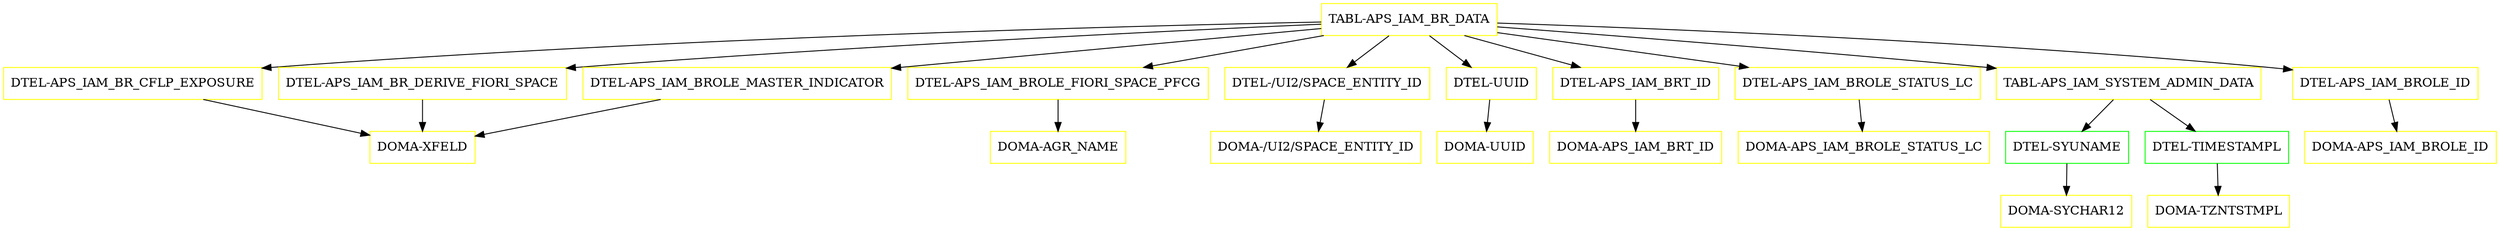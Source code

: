 digraph G {
  "TABL-APS_IAM_BR_DATA" [shape=box,color=yellow];
  "DTEL-APS_IAM_BR_CFLP_EXPOSURE" [shape=box,color=yellow,URL="./DTEL_APS_IAM_BR_CFLP_EXPOSURE.html"];
  "DOMA-XFELD" [shape=box,color=yellow,URL="./DOMA_XFELD.html"];
  "DTEL-APS_IAM_BR_DERIVE_FIORI_SPACE" [shape=box,color=yellow,URL="./DTEL_APS_IAM_BR_DERIVE_FIORI_SPACE.html"];
  "DTEL-APS_IAM_BROLE_FIORI_SPACE_PFCG" [shape=box,color=yellow,URL="./DTEL_APS_IAM_BROLE_FIORI_SPACE_PFCG.html"];
  "DOMA-AGR_NAME" [shape=box,color=yellow,URL="./DOMA_AGR_NAME.html"];
  "DTEL-/UI2/SPACE_ENTITY_ID" [shape=box,color=yellow,URL="./DTEL_%23UI2%23SPACE_ENTITY_ID.html"];
  "DOMA-/UI2/SPACE_ENTITY_ID" [shape=box,color=yellow,URL="./DOMA_%23UI2%23SPACE_ENTITY_ID.html"];
  "DTEL-UUID" [shape=box,color=yellow,URL="./DTEL_UUID.html"];
  "DOMA-UUID" [shape=box,color=yellow,URL="./DOMA_UUID.html"];
  "DTEL-APS_IAM_BROLE_MASTER_INDICATOR" [shape=box,color=yellow,URL="./DTEL_APS_IAM_BROLE_MASTER_INDICATOR.html"];
  "DTEL-APS_IAM_BRT_ID" [shape=box,color=yellow,URL="./DTEL_APS_IAM_BRT_ID.html"];
  "DOMA-APS_IAM_BRT_ID" [shape=box,color=yellow,URL="./DOMA_APS_IAM_BRT_ID.html"];
  "DTEL-APS_IAM_BROLE_STATUS_LC" [shape=box,color=yellow,URL="./DTEL_APS_IAM_BROLE_STATUS_LC.html"];
  "DOMA-APS_IAM_BROLE_STATUS_LC" [shape=box,color=yellow,URL="./DOMA_APS_IAM_BROLE_STATUS_LC.html"];
  "TABL-APS_IAM_SYSTEM_ADMIN_DATA" [shape=box,color=yellow,URL="./TABL_APS_IAM_SYSTEM_ADMIN_DATA.html"];
  "DTEL-SYUNAME" [shape=box,color=green,URL="./DTEL_SYUNAME.html"];
  "DOMA-SYCHAR12" [shape=box,color=yellow,URL="./DOMA_SYCHAR12.html"];
  "DTEL-TIMESTAMPL" [shape=box,color=green,URL="./DTEL_TIMESTAMPL.html"];
  "DOMA-TZNTSTMPL" [shape=box,color=yellow,URL="./DOMA_TZNTSTMPL.html"];
  "DTEL-APS_IAM_BROLE_ID" [shape=box,color=yellow,URL="./DTEL_APS_IAM_BROLE_ID.html"];
  "DOMA-APS_IAM_BROLE_ID" [shape=box,color=yellow,URL="./DOMA_APS_IAM_BROLE_ID.html"];
  "TABL-APS_IAM_BR_DATA" -> "DTEL-APS_IAM_BROLE_ID";
  "TABL-APS_IAM_BR_DATA" -> "TABL-APS_IAM_SYSTEM_ADMIN_DATA";
  "TABL-APS_IAM_BR_DATA" -> "DTEL-APS_IAM_BROLE_STATUS_LC";
  "TABL-APS_IAM_BR_DATA" -> "DTEL-APS_IAM_BRT_ID";
  "TABL-APS_IAM_BR_DATA" -> "DTEL-APS_IAM_BROLE_MASTER_INDICATOR";
  "TABL-APS_IAM_BR_DATA" -> "DTEL-UUID";
  "TABL-APS_IAM_BR_DATA" -> "DTEL-/UI2/SPACE_ENTITY_ID";
  "TABL-APS_IAM_BR_DATA" -> "DTEL-APS_IAM_BROLE_FIORI_SPACE_PFCG";
  "TABL-APS_IAM_BR_DATA" -> "DTEL-APS_IAM_BR_DERIVE_FIORI_SPACE";
  "TABL-APS_IAM_BR_DATA" -> "DTEL-APS_IAM_BR_CFLP_EXPOSURE";
  "DTEL-APS_IAM_BR_CFLP_EXPOSURE" -> "DOMA-XFELD";
  "DTEL-APS_IAM_BR_DERIVE_FIORI_SPACE" -> "DOMA-XFELD";
  "DTEL-APS_IAM_BROLE_FIORI_SPACE_PFCG" -> "DOMA-AGR_NAME";
  "DTEL-/UI2/SPACE_ENTITY_ID" -> "DOMA-/UI2/SPACE_ENTITY_ID";
  "DTEL-UUID" -> "DOMA-UUID";
  "DTEL-APS_IAM_BROLE_MASTER_INDICATOR" -> "DOMA-XFELD";
  "DTEL-APS_IAM_BRT_ID" -> "DOMA-APS_IAM_BRT_ID";
  "DTEL-APS_IAM_BROLE_STATUS_LC" -> "DOMA-APS_IAM_BROLE_STATUS_LC";
  "TABL-APS_IAM_SYSTEM_ADMIN_DATA" -> "DTEL-TIMESTAMPL";
  "TABL-APS_IAM_SYSTEM_ADMIN_DATA" -> "DTEL-SYUNAME";
  "DTEL-SYUNAME" -> "DOMA-SYCHAR12";
  "DTEL-TIMESTAMPL" -> "DOMA-TZNTSTMPL";
  "DTEL-APS_IAM_BROLE_ID" -> "DOMA-APS_IAM_BROLE_ID";
}
